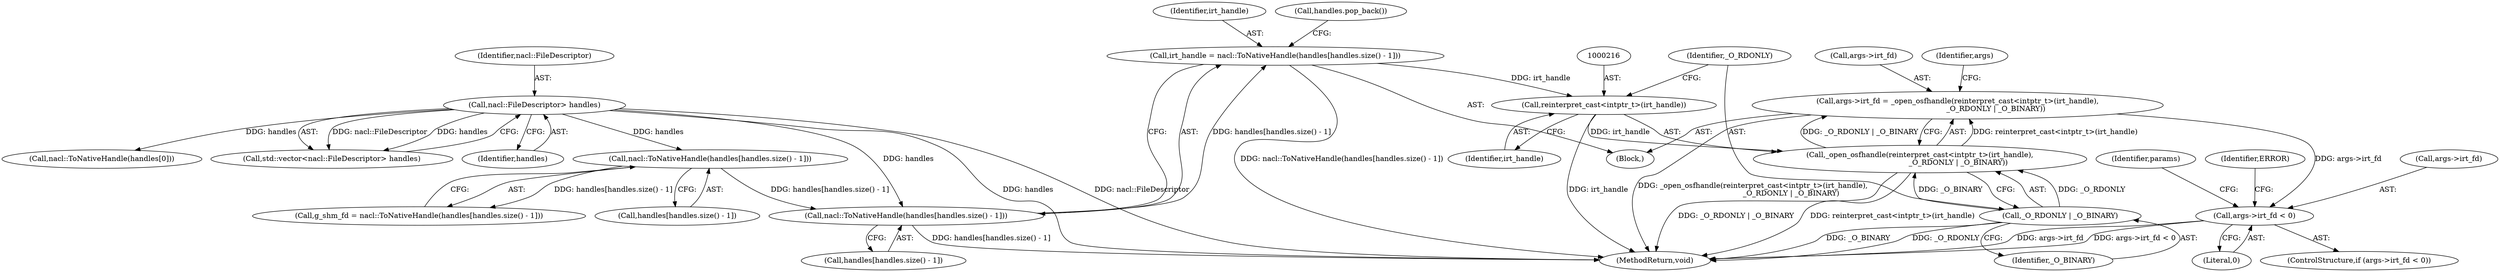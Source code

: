 digraph "0_Chrome_3b0d77670a0613f409110817455d2137576b485a_7@pointer" {
"1000222" [label="(Call,args->irt_fd < 0)"];
"1000210" [label="(Call,args->irt_fd = _open_osfhandle(reinterpret_cast<intptr_t>(irt_handle),\n                                 _O_RDONLY | _O_BINARY))"];
"1000214" [label="(Call,_open_osfhandle(reinterpret_cast<intptr_t>(irt_handle),\n                                 _O_RDONLY | _O_BINARY))"];
"1000215" [label="(Call,reinterpret_cast<intptr_t>(irt_handle))"];
"1000201" [label="(Call,irt_handle = nacl::ToNativeHandle(handles[handles.size() - 1]))"];
"1000203" [label="(Call,nacl::ToNativeHandle(handles[handles.size() - 1]))"];
"1000189" [label="(Call,nacl::ToNativeHandle(handles[handles.size() - 1]))"];
"1000152" [label="(Call,nacl::FileDescriptor> handles)"];
"1000218" [label="(Call,_O_RDONLY | _O_BINARY)"];
"1000203" [label="(Call,nacl::ToNativeHandle(handles[handles.size() - 1]))"];
"1000218" [label="(Call,_O_RDONLY | _O_BINARY)"];
"1000264" [label="(Call,nacl::ToNativeHandle(handles[0]))"];
"1000190" [label="(Call,handles[handles.size() - 1])"];
"1000210" [label="(Call,args->irt_fd = _open_osfhandle(reinterpret_cast<intptr_t>(irt_handle),\n                                 _O_RDONLY | _O_BINARY))"];
"1000223" [label="(Call,args->irt_fd)"];
"1000219" [label="(Identifier,_O_RDONLY)"];
"1000202" [label="(Identifier,irt_handle)"];
"1000204" [label="(Call,handles[handles.size() - 1])"];
"1000235" [label="(Identifier,params)"];
"1000187" [label="(Call,g_shm_fd = nacl::ToNativeHandle(handles[handles.size() - 1]))"];
"1000215" [label="(Call,reinterpret_cast<intptr_t>(irt_handle))"];
"1000102" [label="(Block,)"];
"1000222" [label="(Call,args->irt_fd < 0)"];
"1000189" [label="(Call,nacl::ToNativeHandle(handles[handles.size() - 1]))"];
"1000153" [label="(Identifier,nacl::FileDescriptor)"];
"1000201" [label="(Call,irt_handle = nacl::ToNativeHandle(handles[handles.size() - 1]))"];
"1000221" [label="(ControlStructure,if (args->irt_fd < 0))"];
"1000150" [label="(Call,std::vector<nacl::FileDescriptor> handles)"];
"1000224" [label="(Identifier,args)"];
"1000230" [label="(Identifier,ERROR)"];
"1000220" [label="(Identifier,_O_BINARY)"];
"1000217" [label="(Identifier,irt_handle)"];
"1000211" [label="(Call,args->irt_fd)"];
"1000209" [label="(Call,handles.pop_back())"];
"1000214" [label="(Call,_open_osfhandle(reinterpret_cast<intptr_t>(irt_handle),\n                                 _O_RDONLY | _O_BINARY))"];
"1000154" [label="(Identifier,handles)"];
"1000226" [label="(Literal,0)"];
"1000152" [label="(Call,nacl::FileDescriptor> handles)"];
"1000295" [label="(MethodReturn,void)"];
"1000222" -> "1000221"  [label="AST: "];
"1000222" -> "1000226"  [label="CFG: "];
"1000223" -> "1000222"  [label="AST: "];
"1000226" -> "1000222"  [label="AST: "];
"1000230" -> "1000222"  [label="CFG: "];
"1000235" -> "1000222"  [label="CFG: "];
"1000222" -> "1000295"  [label="DDG: args->irt_fd"];
"1000222" -> "1000295"  [label="DDG: args->irt_fd < 0"];
"1000210" -> "1000222"  [label="DDG: args->irt_fd"];
"1000210" -> "1000102"  [label="AST: "];
"1000210" -> "1000214"  [label="CFG: "];
"1000211" -> "1000210"  [label="AST: "];
"1000214" -> "1000210"  [label="AST: "];
"1000224" -> "1000210"  [label="CFG: "];
"1000210" -> "1000295"  [label="DDG: _open_osfhandle(reinterpret_cast<intptr_t>(irt_handle),\n                                 _O_RDONLY | _O_BINARY)"];
"1000214" -> "1000210"  [label="DDG: reinterpret_cast<intptr_t>(irt_handle)"];
"1000214" -> "1000210"  [label="DDG: _O_RDONLY | _O_BINARY"];
"1000214" -> "1000218"  [label="CFG: "];
"1000215" -> "1000214"  [label="AST: "];
"1000218" -> "1000214"  [label="AST: "];
"1000214" -> "1000295"  [label="DDG: _O_RDONLY | _O_BINARY"];
"1000214" -> "1000295"  [label="DDG: reinterpret_cast<intptr_t>(irt_handle)"];
"1000215" -> "1000214"  [label="DDG: irt_handle"];
"1000218" -> "1000214"  [label="DDG: _O_RDONLY"];
"1000218" -> "1000214"  [label="DDG: _O_BINARY"];
"1000215" -> "1000217"  [label="CFG: "];
"1000216" -> "1000215"  [label="AST: "];
"1000217" -> "1000215"  [label="AST: "];
"1000219" -> "1000215"  [label="CFG: "];
"1000215" -> "1000295"  [label="DDG: irt_handle"];
"1000201" -> "1000215"  [label="DDG: irt_handle"];
"1000201" -> "1000102"  [label="AST: "];
"1000201" -> "1000203"  [label="CFG: "];
"1000202" -> "1000201"  [label="AST: "];
"1000203" -> "1000201"  [label="AST: "];
"1000209" -> "1000201"  [label="CFG: "];
"1000201" -> "1000295"  [label="DDG: nacl::ToNativeHandle(handles[handles.size() - 1])"];
"1000203" -> "1000201"  [label="DDG: handles[handles.size() - 1]"];
"1000203" -> "1000204"  [label="CFG: "];
"1000204" -> "1000203"  [label="AST: "];
"1000203" -> "1000295"  [label="DDG: handles[handles.size() - 1]"];
"1000189" -> "1000203"  [label="DDG: handles[handles.size() - 1]"];
"1000152" -> "1000203"  [label="DDG: handles"];
"1000189" -> "1000187"  [label="AST: "];
"1000189" -> "1000190"  [label="CFG: "];
"1000190" -> "1000189"  [label="AST: "];
"1000187" -> "1000189"  [label="CFG: "];
"1000189" -> "1000187"  [label="DDG: handles[handles.size() - 1]"];
"1000152" -> "1000189"  [label="DDG: handles"];
"1000152" -> "1000150"  [label="AST: "];
"1000152" -> "1000154"  [label="CFG: "];
"1000153" -> "1000152"  [label="AST: "];
"1000154" -> "1000152"  [label="AST: "];
"1000150" -> "1000152"  [label="CFG: "];
"1000152" -> "1000295"  [label="DDG: handles"];
"1000152" -> "1000295"  [label="DDG: nacl::FileDescriptor"];
"1000152" -> "1000150"  [label="DDG: nacl::FileDescriptor"];
"1000152" -> "1000150"  [label="DDG: handles"];
"1000152" -> "1000264"  [label="DDG: handles"];
"1000218" -> "1000220"  [label="CFG: "];
"1000219" -> "1000218"  [label="AST: "];
"1000220" -> "1000218"  [label="AST: "];
"1000218" -> "1000295"  [label="DDG: _O_RDONLY"];
"1000218" -> "1000295"  [label="DDG: _O_BINARY"];
}
